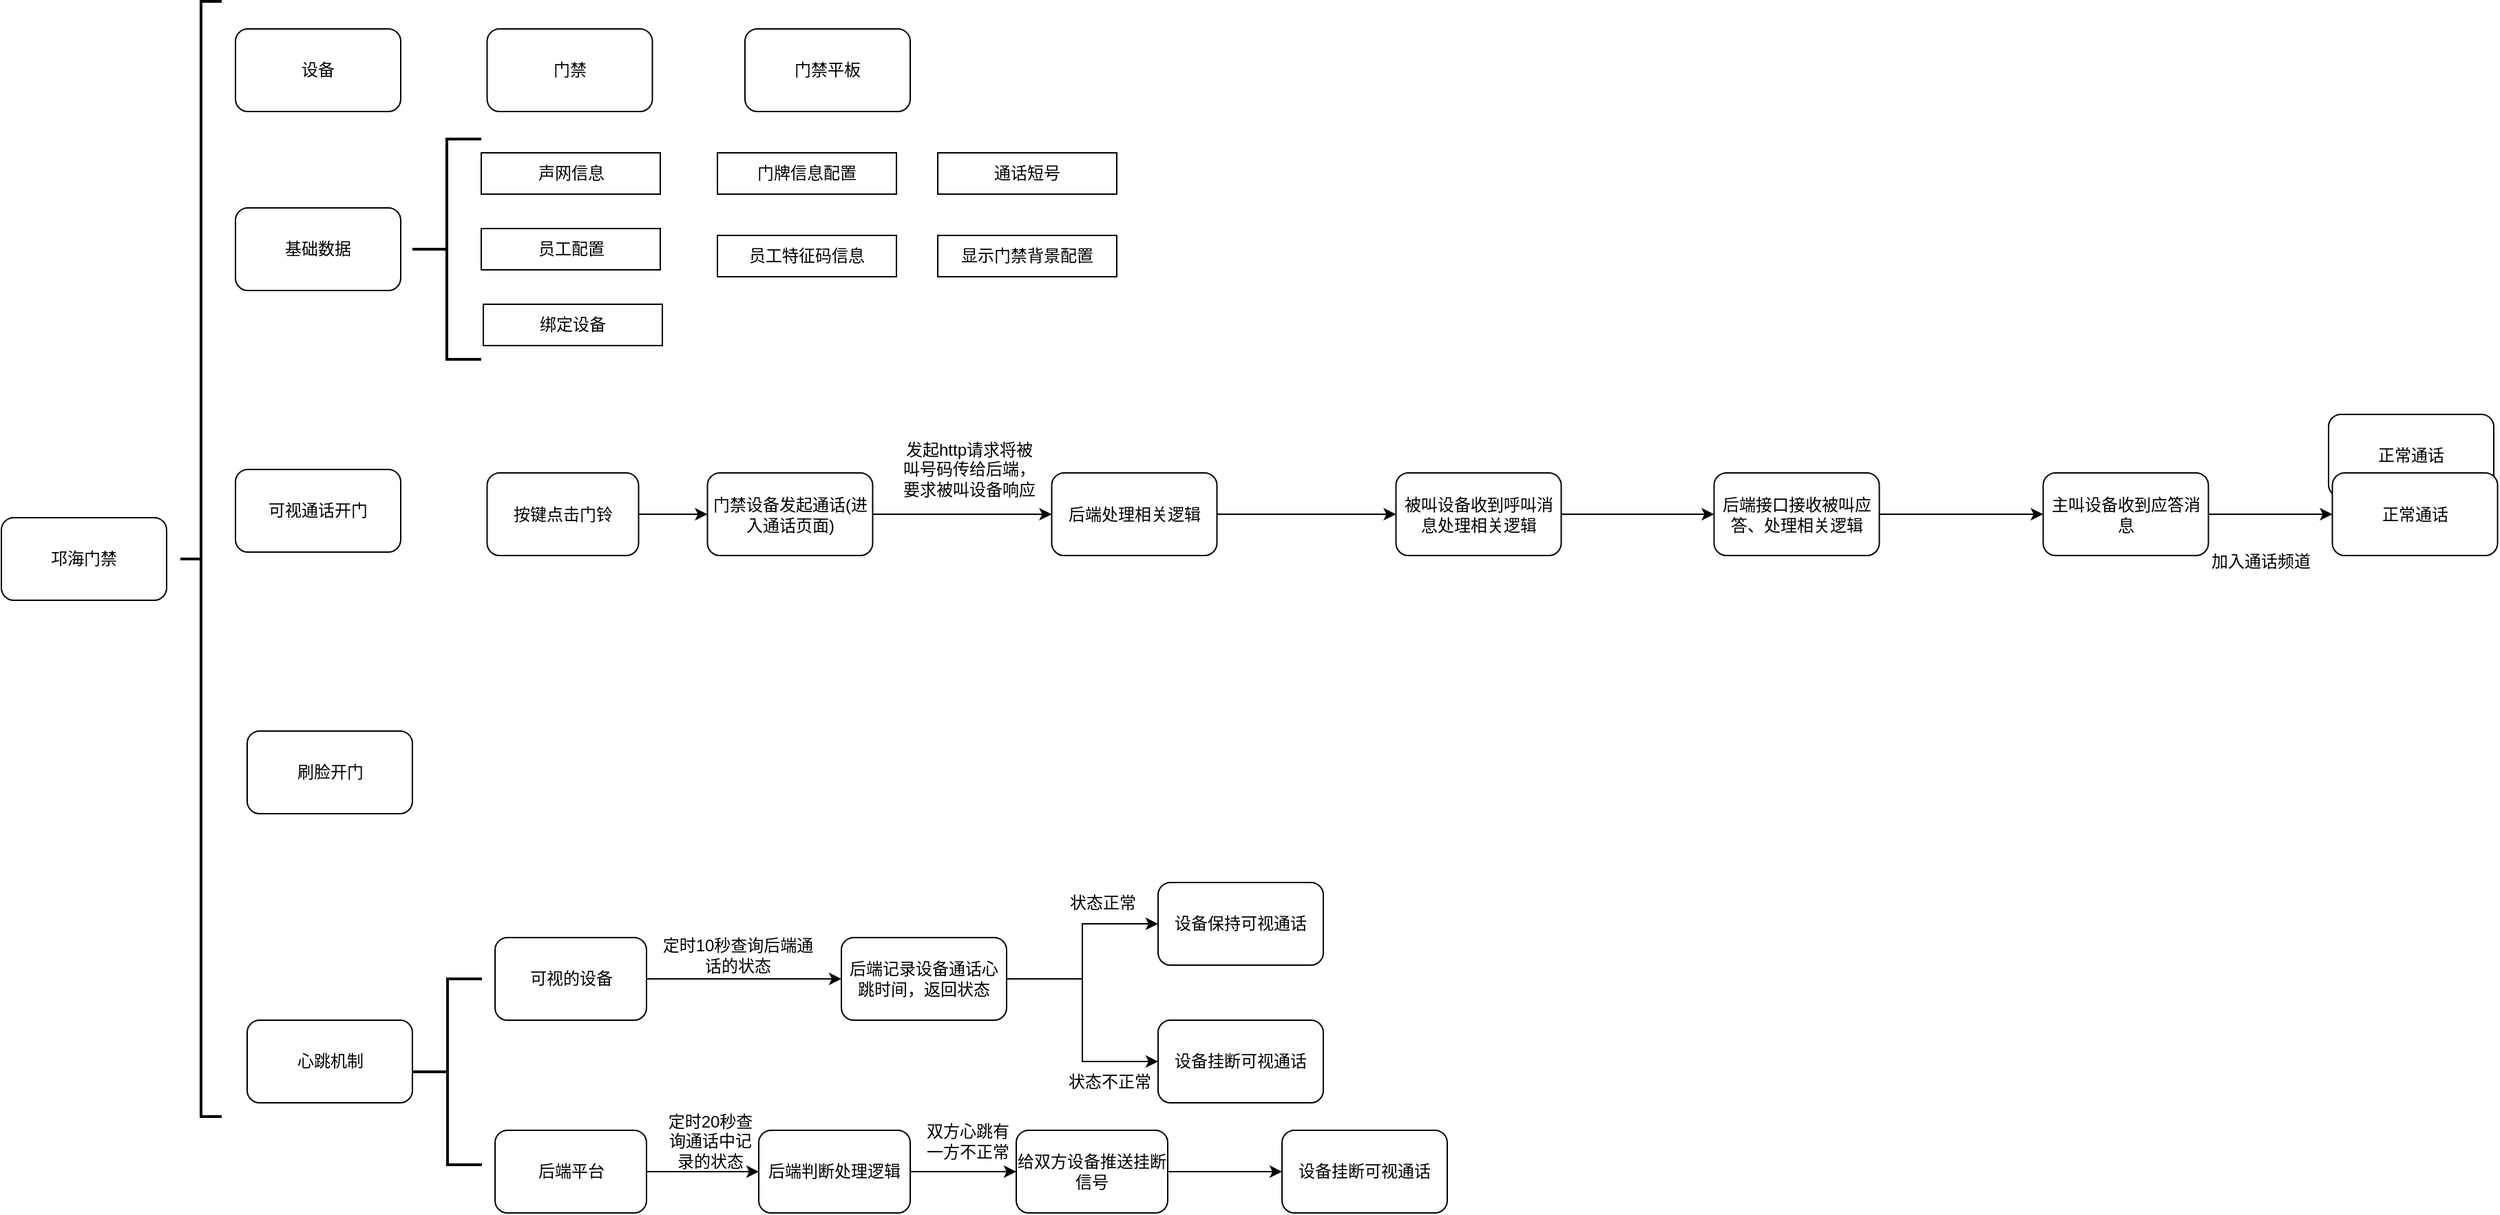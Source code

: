 <mxfile version="22.0.8" type="github">
  <diagram name="第 1 页" id="MqLak2tUNxj501sDUyA4">
    <mxGraphModel dx="1034" dy="432" grid="1" gridSize="10" guides="1" tooltips="1" connect="1" arrows="1" fold="1" page="1" pageScale="1" pageWidth="827" pageHeight="1169" math="0" shadow="0">
      <root>
        <mxCell id="0" />
        <mxCell id="1" parent="0" />
        <mxCell id="dcuhQKb_KivRzL7AXJs5-1" value="邛海门禁" style="rounded=1;whiteSpace=wrap;html=1;" parent="1" vertex="1">
          <mxGeometry x="160" y="675" width="120" height="60" as="geometry" />
        </mxCell>
        <mxCell id="dcuhQKb_KivRzL7AXJs5-2" value="" style="strokeWidth=2;html=1;shape=mxgraph.flowchart.annotation_2;align=left;labelPosition=right;pointerEvents=1;" parent="1" vertex="1">
          <mxGeometry x="290" y="300" width="30" height="810" as="geometry" />
        </mxCell>
        <mxCell id="dcuhQKb_KivRzL7AXJs5-3" value="基础数据" style="rounded=1;whiteSpace=wrap;html=1;" parent="1" vertex="1">
          <mxGeometry x="330" y="450" width="120" height="60" as="geometry" />
        </mxCell>
        <mxCell id="dcuhQKb_KivRzL7AXJs5-4" value="" style="strokeWidth=2;html=1;shape=mxgraph.flowchart.annotation_2;align=left;labelPosition=right;pointerEvents=1;points=[[0,0.5,0,0,0],[0.5,0,0,0,0],[0.5,1,0,0,0],[1,0,0,0,0],[1,0.5,0,0,0],[1,1,0,0,0]];" parent="1" vertex="1">
          <mxGeometry x="458.5" y="400" width="50" height="160" as="geometry" />
        </mxCell>
        <mxCell id="dcuhQKb_KivRzL7AXJs5-5" value="声网信息" style="rounded=0;whiteSpace=wrap;html=1;" parent="1" vertex="1">
          <mxGeometry x="508.5" y="410" width="130" height="30" as="geometry" />
        </mxCell>
        <mxCell id="dcuhQKb_KivRzL7AXJs5-6" value="门牌信息配置" style="rounded=0;whiteSpace=wrap;html=1;" parent="1" vertex="1">
          <mxGeometry x="680" y="410" width="130" height="30" as="geometry" />
        </mxCell>
        <mxCell id="dcuhQKb_KivRzL7AXJs5-7" value="员工配置" style="rounded=0;whiteSpace=wrap;html=1;" parent="1" vertex="1">
          <mxGeometry x="508.5" y="465" width="130" height="30" as="geometry" />
        </mxCell>
        <mxCell id="dcuhQKb_KivRzL7AXJs5-8" value="员工特征码信息" style="rounded=0;whiteSpace=wrap;html=1;" parent="1" vertex="1">
          <mxGeometry x="680" y="470" width="130" height="30" as="geometry" />
        </mxCell>
        <mxCell id="dcuhQKb_KivRzL7AXJs5-9" value="显示门禁背景配置" style="rounded=0;whiteSpace=wrap;html=1;" parent="1" vertex="1">
          <mxGeometry x="840" y="470" width="130" height="30" as="geometry" />
        </mxCell>
        <mxCell id="dcuhQKb_KivRzL7AXJs5-10" value="绑定设备" style="rounded=0;whiteSpace=wrap;html=1;" parent="1" vertex="1">
          <mxGeometry x="510" y="520" width="130" height="30" as="geometry" />
        </mxCell>
        <mxCell id="dcuhQKb_KivRzL7AXJs5-11" value="可视通话开门" style="rounded=1;whiteSpace=wrap;html=1;" parent="1" vertex="1">
          <mxGeometry x="330" y="640" width="120" height="60" as="geometry" />
        </mxCell>
        <mxCell id="dcuhQKb_KivRzL7AXJs5-36" value="正常通话" style="rounded=1;whiteSpace=wrap;html=1;" parent="1" vertex="1">
          <mxGeometry x="1850" y="600" width="120" height="60" as="geometry" />
        </mxCell>
        <mxCell id="dcuhQKb_KivRzL7AXJs5-42" value="刷脸开门" style="rounded=1;whiteSpace=wrap;html=1;" parent="1" vertex="1">
          <mxGeometry x="338.5" y="830" width="120" height="60" as="geometry" />
        </mxCell>
        <mxCell id="dcuhQKb_KivRzL7AXJs5-60" value="心跳机制" style="rounded=1;whiteSpace=wrap;html=1;" parent="1" vertex="1">
          <mxGeometry x="338.5" y="1040" width="120" height="60" as="geometry" />
        </mxCell>
        <mxCell id="dcuhQKb_KivRzL7AXJs5-61" value="" style="strokeWidth=2;html=1;shape=mxgraph.flowchart.annotation_2;align=left;labelPosition=right;pointerEvents=1;points=[[0,0.5,0,0,0],[0.5,0,0,0,0],[0.5,1,0,0,0],[1,0,0,0,0],[1,0.5,0,0,0],[1,1,0,0,0]];" parent="1" vertex="1">
          <mxGeometry x="459" y="1010" width="50" height="135" as="geometry" />
        </mxCell>
        <mxCell id="dcuhQKb_KivRzL7AXJs5-62" style="edgeStyle=orthogonalEdgeStyle;rounded=0;orthogonalLoop=1;jettySize=auto;html=1;exitX=1;exitY=0.5;exitDx=0;exitDy=0;entryX=0;entryY=0.5;entryDx=0;entryDy=0;" parent="1" source="dcuhQKb_KivRzL7AXJs5-63" target="dcuhQKb_KivRzL7AXJs5-68" edge="1">
          <mxGeometry relative="1" as="geometry" />
        </mxCell>
        <mxCell id="dcuhQKb_KivRzL7AXJs5-63" value="可视的设备" style="rounded=1;whiteSpace=wrap;html=1;" parent="1" vertex="1">
          <mxGeometry x="518.5" y="980" width="110" height="60" as="geometry" />
        </mxCell>
        <mxCell id="dcuhQKb_KivRzL7AXJs5-64" style="edgeStyle=orthogonalEdgeStyle;rounded=0;orthogonalLoop=1;jettySize=auto;html=1;exitX=1;exitY=0.5;exitDx=0;exitDy=0;entryX=0;entryY=0.5;entryDx=0;entryDy=0;" parent="1" source="dcuhQKb_KivRzL7AXJs5-65" target="dcuhQKb_KivRzL7AXJs5-75" edge="1">
          <mxGeometry relative="1" as="geometry" />
        </mxCell>
        <mxCell id="dcuhQKb_KivRzL7AXJs5-65" value="后端平台" style="rounded=1;whiteSpace=wrap;html=1;" parent="1" vertex="1">
          <mxGeometry x="518.5" y="1120" width="110" height="60" as="geometry" />
        </mxCell>
        <mxCell id="dcuhQKb_KivRzL7AXJs5-66" style="edgeStyle=orthogonalEdgeStyle;rounded=0;orthogonalLoop=1;jettySize=auto;html=1;exitX=1;exitY=0.5;exitDx=0;exitDy=0;entryX=0;entryY=0.5;entryDx=0;entryDy=0;" parent="1" source="dcuhQKb_KivRzL7AXJs5-68" target="dcuhQKb_KivRzL7AXJs5-70" edge="1">
          <mxGeometry relative="1" as="geometry" />
        </mxCell>
        <mxCell id="dcuhQKb_KivRzL7AXJs5-67" style="edgeStyle=orthogonalEdgeStyle;rounded=0;orthogonalLoop=1;jettySize=auto;html=1;exitX=1;exitY=0.5;exitDx=0;exitDy=0;entryX=0;entryY=0.5;entryDx=0;entryDy=0;" parent="1" source="dcuhQKb_KivRzL7AXJs5-68" target="dcuhQKb_KivRzL7AXJs5-72" edge="1">
          <mxGeometry relative="1" as="geometry" />
        </mxCell>
        <mxCell id="dcuhQKb_KivRzL7AXJs5-68" value="后端记录设备通话心跳时间，返回状态" style="rounded=1;whiteSpace=wrap;html=1;" parent="1" vertex="1">
          <mxGeometry x="770" y="980" width="120" height="60" as="geometry" />
        </mxCell>
        <mxCell id="dcuhQKb_KivRzL7AXJs5-69" value="定时10秒查询后端通话的状态" style="text;html=1;strokeColor=none;fillColor=none;align=center;verticalAlign=middle;whiteSpace=wrap;rounded=0;" parent="1" vertex="1">
          <mxGeometry x="638.5" y="965" width="111.5" height="55" as="geometry" />
        </mxCell>
        <mxCell id="dcuhQKb_KivRzL7AXJs5-70" value="设备保持可视通话" style="rounded=1;whiteSpace=wrap;html=1;" parent="1" vertex="1">
          <mxGeometry x="1000" y="940" width="120" height="60" as="geometry" />
        </mxCell>
        <mxCell id="dcuhQKb_KivRzL7AXJs5-71" value="状态正常" style="text;html=1;strokeColor=none;fillColor=none;align=center;verticalAlign=middle;whiteSpace=wrap;rounded=0;" parent="1" vertex="1">
          <mxGeometry x="930" y="940" width="60" height="30" as="geometry" />
        </mxCell>
        <mxCell id="dcuhQKb_KivRzL7AXJs5-72" value="设备挂断可视通话" style="rounded=1;whiteSpace=wrap;html=1;" parent="1" vertex="1">
          <mxGeometry x="1000" y="1040" width="120" height="60" as="geometry" />
        </mxCell>
        <mxCell id="dcuhQKb_KivRzL7AXJs5-73" value="状态不正常" style="text;html=1;strokeColor=none;fillColor=none;align=center;verticalAlign=middle;whiteSpace=wrap;rounded=0;" parent="1" vertex="1">
          <mxGeometry x="930" y="1070" width="70" height="30" as="geometry" />
        </mxCell>
        <mxCell id="dcuhQKb_KivRzL7AXJs5-74" style="edgeStyle=orthogonalEdgeStyle;rounded=0;orthogonalLoop=1;jettySize=auto;html=1;exitX=1;exitY=0.5;exitDx=0;exitDy=0;" parent="1" source="dcuhQKb_KivRzL7AXJs5-75" target="dcuhQKb_KivRzL7AXJs5-78" edge="1">
          <mxGeometry relative="1" as="geometry" />
        </mxCell>
        <mxCell id="dcuhQKb_KivRzL7AXJs5-75" value="后端判断处理逻辑" style="rounded=1;whiteSpace=wrap;html=1;" parent="1" vertex="1">
          <mxGeometry x="710" y="1120" width="110" height="60" as="geometry" />
        </mxCell>
        <mxCell id="dcuhQKb_KivRzL7AXJs5-76" value="定时20秒查询通话中记录的状态" style="text;html=1;strokeColor=none;fillColor=none;align=center;verticalAlign=middle;whiteSpace=wrap;rounded=0;" parent="1" vertex="1">
          <mxGeometry x="638.5" y="1100" width="71.5" height="55" as="geometry" />
        </mxCell>
        <mxCell id="dcuhQKb_KivRzL7AXJs5-77" style="edgeStyle=orthogonalEdgeStyle;rounded=0;orthogonalLoop=1;jettySize=auto;html=1;exitX=1;exitY=0.5;exitDx=0;exitDy=0;entryX=0;entryY=0.5;entryDx=0;entryDy=0;" parent="1" source="dcuhQKb_KivRzL7AXJs5-78" target="dcuhQKb_KivRzL7AXJs5-79" edge="1">
          <mxGeometry relative="1" as="geometry" />
        </mxCell>
        <mxCell id="dcuhQKb_KivRzL7AXJs5-78" value="给双方设备推送挂断信号" style="rounded=1;whiteSpace=wrap;html=1;" parent="1" vertex="1">
          <mxGeometry x="897" y="1120" width="110" height="60" as="geometry" />
        </mxCell>
        <mxCell id="dcuhQKb_KivRzL7AXJs5-79" value="设备挂断可视通话" style="rounded=1;whiteSpace=wrap;html=1;" parent="1" vertex="1">
          <mxGeometry x="1090" y="1120" width="120" height="60" as="geometry" />
        </mxCell>
        <mxCell id="dcuhQKb_KivRzL7AXJs5-80" value="双方心跳有一方不正常" style="text;html=1;strokeColor=none;fillColor=none;align=center;verticalAlign=middle;whiteSpace=wrap;rounded=0;" parent="1" vertex="1">
          <mxGeometry x="826" y="1100" width="71.5" height="55" as="geometry" />
        </mxCell>
        <mxCell id="dcuhQKb_KivRzL7AXJs5-81" value="设备" style="rounded=1;whiteSpace=wrap;html=1;" parent="1" vertex="1">
          <mxGeometry x="330" y="320" width="120" height="60" as="geometry" />
        </mxCell>
        <mxCell id="dcuhQKb_KivRzL7AXJs5-82" value="门禁" style="rounded=1;whiteSpace=wrap;html=1;" parent="1" vertex="1">
          <mxGeometry x="512.75" y="320" width="120" height="60" as="geometry" />
        </mxCell>
        <mxCell id="dcuhQKb_KivRzL7AXJs5-83" value="门禁平板" style="rounded=1;whiteSpace=wrap;html=1;" parent="1" vertex="1">
          <mxGeometry x="700" y="320" width="120" height="60" as="geometry" />
        </mxCell>
        <mxCell id="dcuhQKb_KivRzL7AXJs5-84" value="通话短号" style="rounded=0;whiteSpace=wrap;html=1;" parent="1" vertex="1">
          <mxGeometry x="840" y="410" width="130" height="30" as="geometry" />
        </mxCell>
        <mxCell id="dcuhQKb_KivRzL7AXJs5-86" style="edgeStyle=orthogonalEdgeStyle;rounded=0;orthogonalLoop=1;jettySize=auto;html=1;exitX=1;exitY=0.5;exitDx=0;exitDy=0;entryX=0;entryY=0.5;entryDx=0;entryDy=0;" parent="1" source="dcuhQKb_KivRzL7AXJs5-87" target="dcuhQKb_KivRzL7AXJs5-89" edge="1">
          <mxGeometry relative="1" as="geometry" />
        </mxCell>
        <mxCell id="dcuhQKb_KivRzL7AXJs5-87" value="按键点击门铃" style="rounded=1;whiteSpace=wrap;html=1;" parent="1" vertex="1">
          <mxGeometry x="512.75" y="642.5" width="110" height="60" as="geometry" />
        </mxCell>
        <mxCell id="dcuhQKb_KivRzL7AXJs5-88" style="edgeStyle=orthogonalEdgeStyle;rounded=0;orthogonalLoop=1;jettySize=auto;html=1;exitX=1;exitY=0.5;exitDx=0;exitDy=0;entryX=0;entryY=0.5;entryDx=0;entryDy=0;" parent="1" source="dcuhQKb_KivRzL7AXJs5-89" target="dcuhQKb_KivRzL7AXJs5-91" edge="1">
          <mxGeometry relative="1" as="geometry" />
        </mxCell>
        <mxCell id="dcuhQKb_KivRzL7AXJs5-89" value="门禁设备发起通话(进入通话页面)" style="rounded=1;whiteSpace=wrap;html=1;" parent="1" vertex="1">
          <mxGeometry x="672.75" y="642.5" width="120" height="60" as="geometry" />
        </mxCell>
        <mxCell id="dcuhQKb_KivRzL7AXJs5-90" style="edgeStyle=orthogonalEdgeStyle;rounded=0;orthogonalLoop=1;jettySize=auto;html=1;exitX=1;exitY=0.5;exitDx=0;exitDy=0;" parent="1" source="dcuhQKb_KivRzL7AXJs5-91" target="dcuhQKb_KivRzL7AXJs5-93" edge="1">
          <mxGeometry relative="1" as="geometry" />
        </mxCell>
        <mxCell id="dcuhQKb_KivRzL7AXJs5-91" value="后端处理相关逻辑" style="rounded=1;whiteSpace=wrap;html=1;" parent="1" vertex="1">
          <mxGeometry x="922.75" y="642.5" width="120" height="60" as="geometry" />
        </mxCell>
        <mxCell id="dcuhQKb_KivRzL7AXJs5-92" style="edgeStyle=orthogonalEdgeStyle;rounded=0;orthogonalLoop=1;jettySize=auto;html=1;exitX=1;exitY=0.5;exitDx=0;exitDy=0;entryX=0;entryY=0.5;entryDx=0;entryDy=0;" parent="1" source="dcuhQKb_KivRzL7AXJs5-93" target="dcuhQKb_KivRzL7AXJs5-95" edge="1">
          <mxGeometry relative="1" as="geometry" />
        </mxCell>
        <mxCell id="dcuhQKb_KivRzL7AXJs5-93" value="被叫设备收到呼叫消息处理相关逻辑" style="rounded=1;whiteSpace=wrap;html=1;" parent="1" vertex="1">
          <mxGeometry x="1172.75" y="642.5" width="120" height="60" as="geometry" />
        </mxCell>
        <mxCell id="dcuhQKb_KivRzL7AXJs5-94" style="edgeStyle=orthogonalEdgeStyle;rounded=0;orthogonalLoop=1;jettySize=auto;html=1;exitX=1;exitY=0.5;exitDx=0;exitDy=0;entryX=0;entryY=0.5;entryDx=0;entryDy=0;" parent="1" source="dcuhQKb_KivRzL7AXJs5-95" target="dcuhQKb_KivRzL7AXJs5-97" edge="1">
          <mxGeometry relative="1" as="geometry" />
        </mxCell>
        <mxCell id="dcuhQKb_KivRzL7AXJs5-95" value="后端接口接收被叫应答、处理相关逻辑" style="rounded=1;whiteSpace=wrap;html=1;" parent="1" vertex="1">
          <mxGeometry x="1403.75" y="642.5" width="120" height="60" as="geometry" />
        </mxCell>
        <mxCell id="dcuhQKb_KivRzL7AXJs5-96" style="edgeStyle=orthogonalEdgeStyle;rounded=0;orthogonalLoop=1;jettySize=auto;html=1;exitX=1;exitY=0.5;exitDx=0;exitDy=0;entryX=0;entryY=0.5;entryDx=0;entryDy=0;" parent="1" source="dcuhQKb_KivRzL7AXJs5-97" target="dcuhQKb_KivRzL7AXJs5-99" edge="1">
          <mxGeometry relative="1" as="geometry" />
        </mxCell>
        <mxCell id="dcuhQKb_KivRzL7AXJs5-97" value="主叫设备收到应答消息" style="rounded=1;whiteSpace=wrap;html=1;" parent="1" vertex="1">
          <mxGeometry x="1642.75" y="642.5" width="120" height="60" as="geometry" />
        </mxCell>
        <mxCell id="dcuhQKb_KivRzL7AXJs5-98" value="发起http请求将被叫号码传给后端，要求被叫设备响应" style="text;html=1;strokeColor=none;fillColor=none;align=center;verticalAlign=middle;whiteSpace=wrap;rounded=0;" parent="1" vertex="1">
          <mxGeometry x="812.75" y="612.5" width="100" height="55" as="geometry" />
        </mxCell>
        <mxCell id="dcuhQKb_KivRzL7AXJs5-99" value="正常通话" style="rounded=1;whiteSpace=wrap;html=1;" parent="1" vertex="1">
          <mxGeometry x="1852.75" y="642.5" width="120" height="60" as="geometry" />
        </mxCell>
        <mxCell id="dcuhQKb_KivRzL7AXJs5-100" value="加入通话频道" style="text;whiteSpace=wrap;" parent="1" vertex="1">
          <mxGeometry x="1762.75" y="692.5" width="100" height="30" as="geometry" />
        </mxCell>
      </root>
    </mxGraphModel>
  </diagram>
</mxfile>
